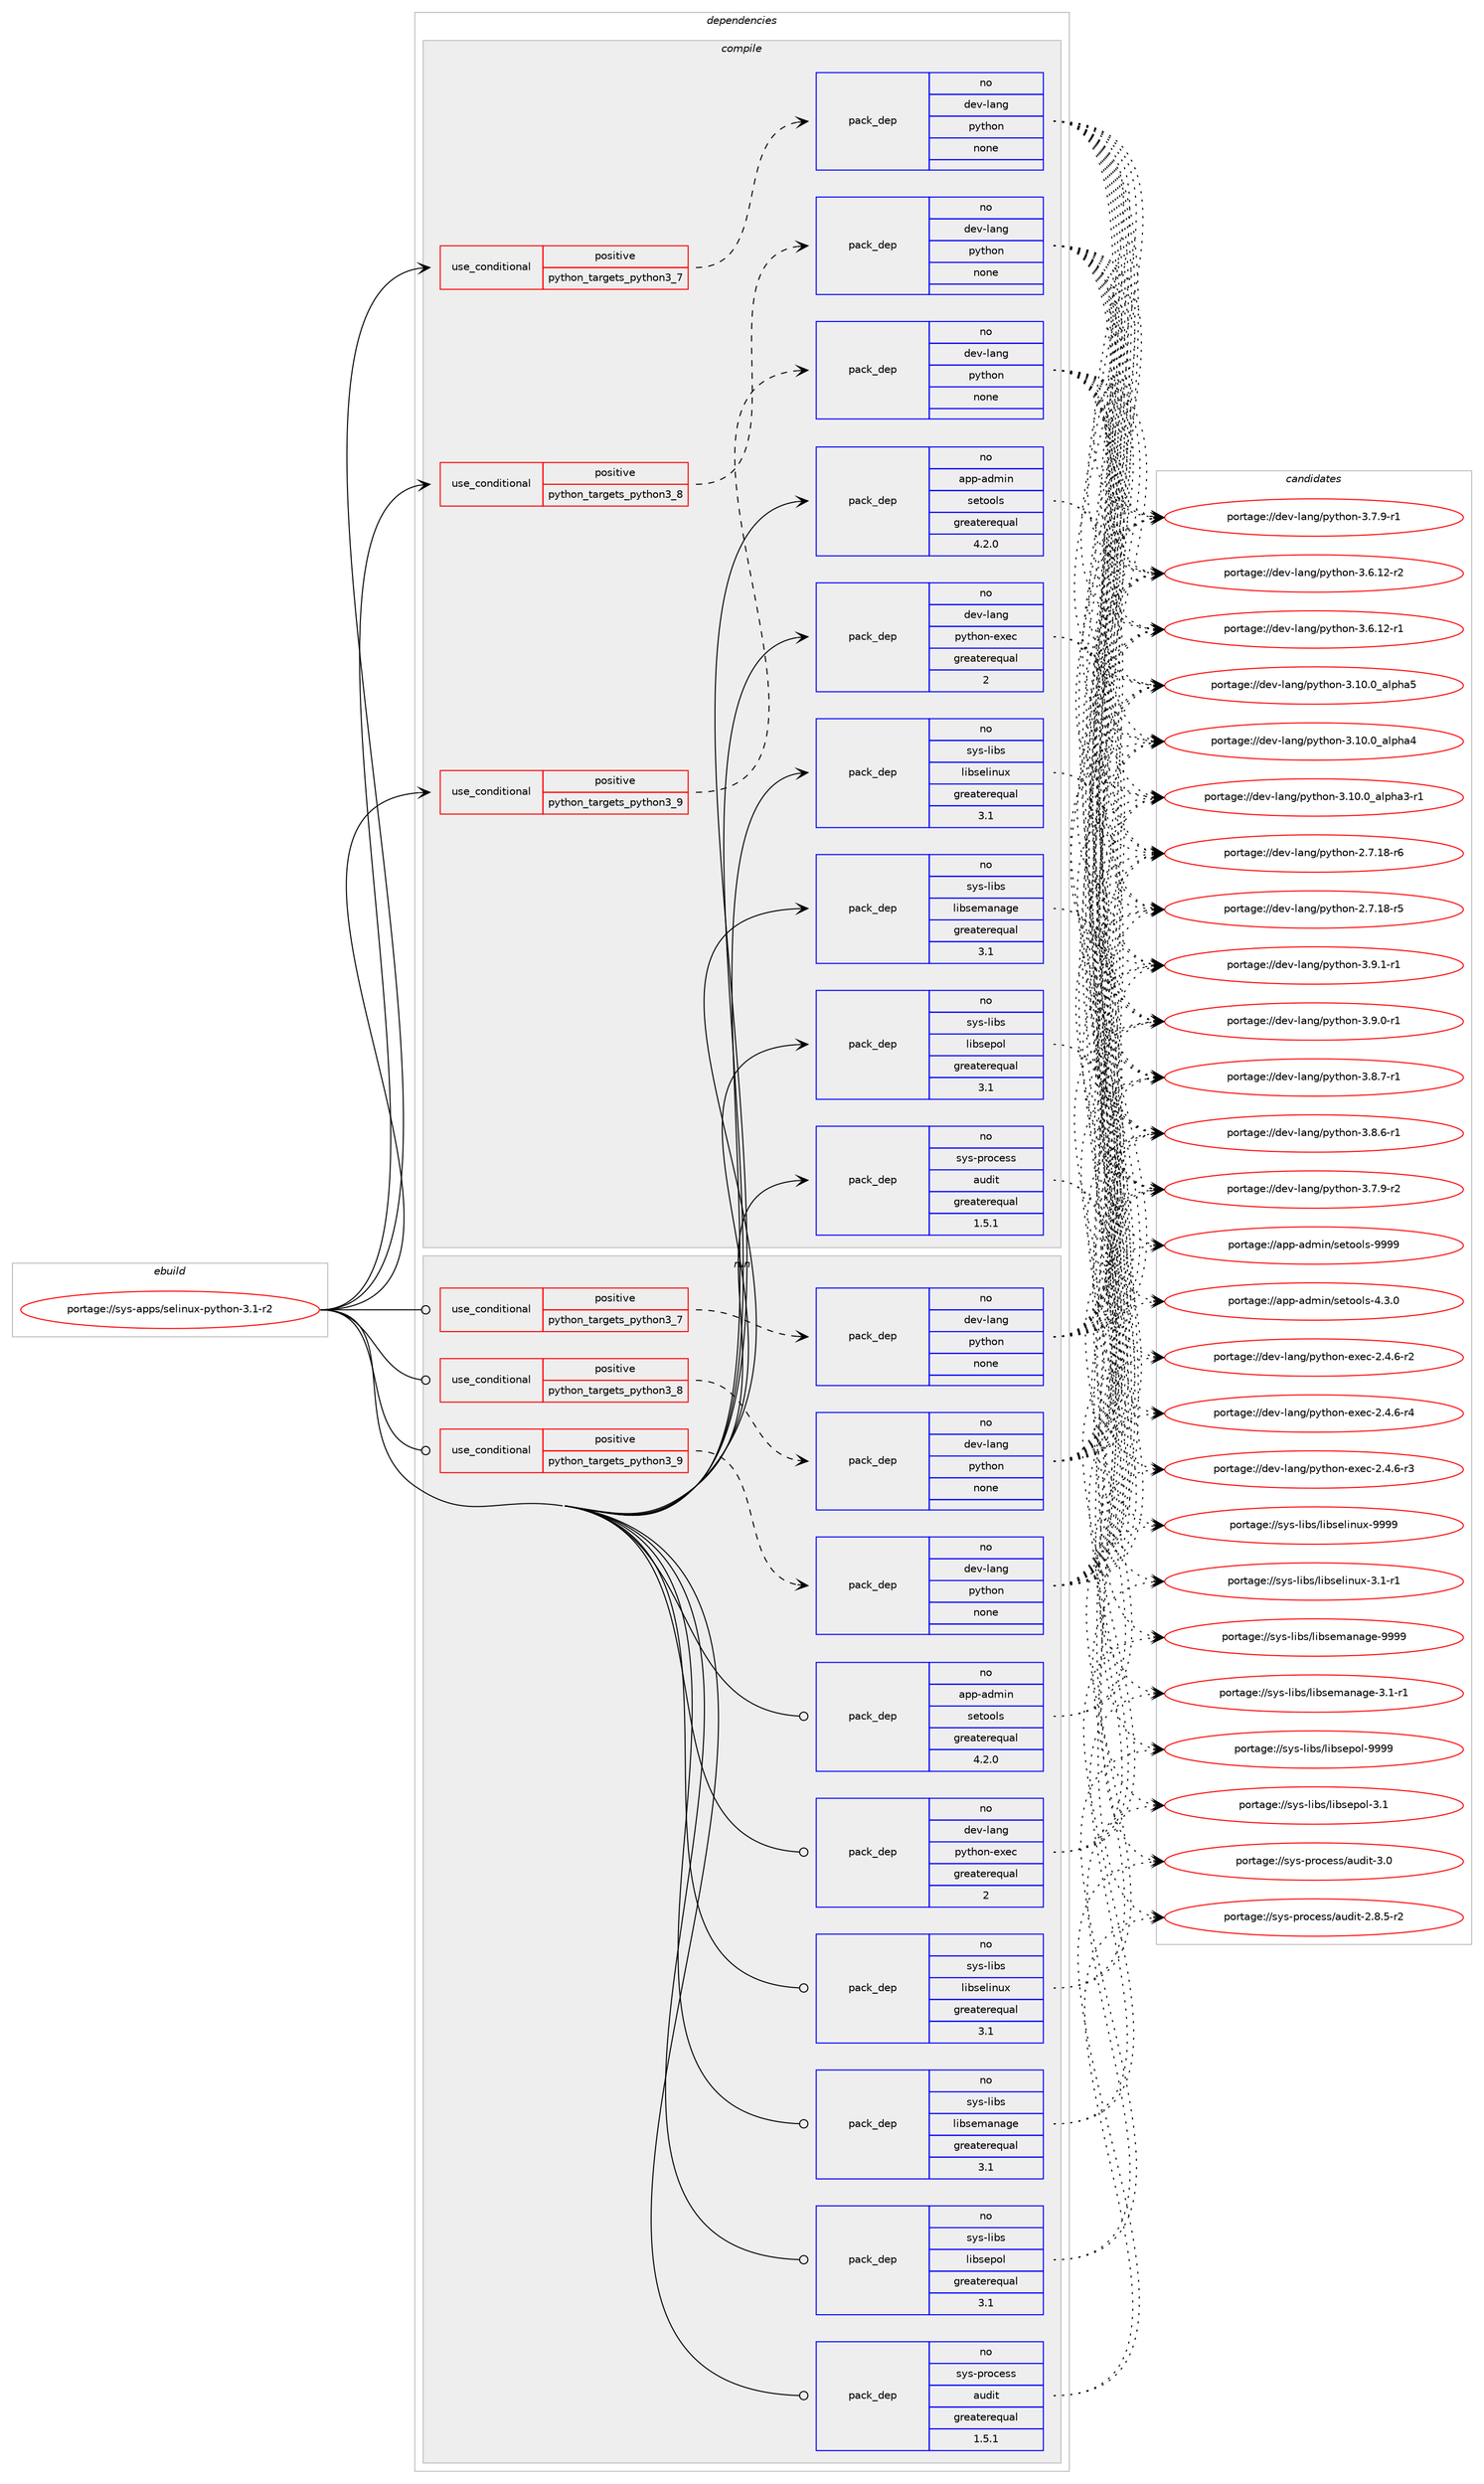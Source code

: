 digraph prolog {

# *************
# Graph options
# *************

newrank=true;
concentrate=true;
compound=true;
graph [rankdir=LR,fontname=Helvetica,fontsize=10,ranksep=1.5];#, ranksep=2.5, nodesep=0.2];
edge  [arrowhead=vee];
node  [fontname=Helvetica,fontsize=10];

# **********
# The ebuild
# **********

subgraph cluster_leftcol {
color=gray;
rank=same;
label=<<i>ebuild</i>>;
id [label="portage://sys-apps/selinux-python-3.1-r2", color=red, width=4, href="../sys-apps/selinux-python-3.1-r2.svg"];
}

# ****************
# The dependencies
# ****************

subgraph cluster_midcol {
color=gray;
label=<<i>dependencies</i>>;
subgraph cluster_compile {
fillcolor="#eeeeee";
style=filled;
label=<<i>compile</i>>;
subgraph cond3745 {
dependency12490 [label=<<TABLE BORDER="0" CELLBORDER="1" CELLSPACING="0" CELLPADDING="4"><TR><TD ROWSPAN="3" CELLPADDING="10">use_conditional</TD></TR><TR><TD>positive</TD></TR><TR><TD>python_targets_python3_7</TD></TR></TABLE>>, shape=none, color=red];
subgraph pack8636 {
dependency12491 [label=<<TABLE BORDER="0" CELLBORDER="1" CELLSPACING="0" CELLPADDING="4" WIDTH="220"><TR><TD ROWSPAN="6" CELLPADDING="30">pack_dep</TD></TR><TR><TD WIDTH="110">no</TD></TR><TR><TD>dev-lang</TD></TR><TR><TD>python</TD></TR><TR><TD>none</TD></TR><TR><TD></TD></TR></TABLE>>, shape=none, color=blue];
}
dependency12490:e -> dependency12491:w [weight=20,style="dashed",arrowhead="vee"];
}
id:e -> dependency12490:w [weight=20,style="solid",arrowhead="vee"];
subgraph cond3746 {
dependency12492 [label=<<TABLE BORDER="0" CELLBORDER="1" CELLSPACING="0" CELLPADDING="4"><TR><TD ROWSPAN="3" CELLPADDING="10">use_conditional</TD></TR><TR><TD>positive</TD></TR><TR><TD>python_targets_python3_8</TD></TR></TABLE>>, shape=none, color=red];
subgraph pack8637 {
dependency12493 [label=<<TABLE BORDER="0" CELLBORDER="1" CELLSPACING="0" CELLPADDING="4" WIDTH="220"><TR><TD ROWSPAN="6" CELLPADDING="30">pack_dep</TD></TR><TR><TD WIDTH="110">no</TD></TR><TR><TD>dev-lang</TD></TR><TR><TD>python</TD></TR><TR><TD>none</TD></TR><TR><TD></TD></TR></TABLE>>, shape=none, color=blue];
}
dependency12492:e -> dependency12493:w [weight=20,style="dashed",arrowhead="vee"];
}
id:e -> dependency12492:w [weight=20,style="solid",arrowhead="vee"];
subgraph cond3747 {
dependency12494 [label=<<TABLE BORDER="0" CELLBORDER="1" CELLSPACING="0" CELLPADDING="4"><TR><TD ROWSPAN="3" CELLPADDING="10">use_conditional</TD></TR><TR><TD>positive</TD></TR><TR><TD>python_targets_python3_9</TD></TR></TABLE>>, shape=none, color=red];
subgraph pack8638 {
dependency12495 [label=<<TABLE BORDER="0" CELLBORDER="1" CELLSPACING="0" CELLPADDING="4" WIDTH="220"><TR><TD ROWSPAN="6" CELLPADDING="30">pack_dep</TD></TR><TR><TD WIDTH="110">no</TD></TR><TR><TD>dev-lang</TD></TR><TR><TD>python</TD></TR><TR><TD>none</TD></TR><TR><TD></TD></TR></TABLE>>, shape=none, color=blue];
}
dependency12494:e -> dependency12495:w [weight=20,style="dashed",arrowhead="vee"];
}
id:e -> dependency12494:w [weight=20,style="solid",arrowhead="vee"];
subgraph pack8639 {
dependency12496 [label=<<TABLE BORDER="0" CELLBORDER="1" CELLSPACING="0" CELLPADDING="4" WIDTH="220"><TR><TD ROWSPAN="6" CELLPADDING="30">pack_dep</TD></TR><TR><TD WIDTH="110">no</TD></TR><TR><TD>app-admin</TD></TR><TR><TD>setools</TD></TR><TR><TD>greaterequal</TD></TR><TR><TD>4.2.0</TD></TR></TABLE>>, shape=none, color=blue];
}
id:e -> dependency12496:w [weight=20,style="solid",arrowhead="vee"];
subgraph pack8640 {
dependency12497 [label=<<TABLE BORDER="0" CELLBORDER="1" CELLSPACING="0" CELLPADDING="4" WIDTH="220"><TR><TD ROWSPAN="6" CELLPADDING="30">pack_dep</TD></TR><TR><TD WIDTH="110">no</TD></TR><TR><TD>dev-lang</TD></TR><TR><TD>python-exec</TD></TR><TR><TD>greaterequal</TD></TR><TR><TD>2</TD></TR></TABLE>>, shape=none, color=blue];
}
id:e -> dependency12497:w [weight=20,style="solid",arrowhead="vee"];
subgraph pack8641 {
dependency12498 [label=<<TABLE BORDER="0" CELLBORDER="1" CELLSPACING="0" CELLPADDING="4" WIDTH="220"><TR><TD ROWSPAN="6" CELLPADDING="30">pack_dep</TD></TR><TR><TD WIDTH="110">no</TD></TR><TR><TD>sys-libs</TD></TR><TR><TD>libselinux</TD></TR><TR><TD>greaterequal</TD></TR><TR><TD>3.1</TD></TR></TABLE>>, shape=none, color=blue];
}
id:e -> dependency12498:w [weight=20,style="solid",arrowhead="vee"];
subgraph pack8642 {
dependency12499 [label=<<TABLE BORDER="0" CELLBORDER="1" CELLSPACING="0" CELLPADDING="4" WIDTH="220"><TR><TD ROWSPAN="6" CELLPADDING="30">pack_dep</TD></TR><TR><TD WIDTH="110">no</TD></TR><TR><TD>sys-libs</TD></TR><TR><TD>libsemanage</TD></TR><TR><TD>greaterequal</TD></TR><TR><TD>3.1</TD></TR></TABLE>>, shape=none, color=blue];
}
id:e -> dependency12499:w [weight=20,style="solid",arrowhead="vee"];
subgraph pack8643 {
dependency12500 [label=<<TABLE BORDER="0" CELLBORDER="1" CELLSPACING="0" CELLPADDING="4" WIDTH="220"><TR><TD ROWSPAN="6" CELLPADDING="30">pack_dep</TD></TR><TR><TD WIDTH="110">no</TD></TR><TR><TD>sys-libs</TD></TR><TR><TD>libsepol</TD></TR><TR><TD>greaterequal</TD></TR><TR><TD>3.1</TD></TR></TABLE>>, shape=none, color=blue];
}
id:e -> dependency12500:w [weight=20,style="solid",arrowhead="vee"];
subgraph pack8644 {
dependency12501 [label=<<TABLE BORDER="0" CELLBORDER="1" CELLSPACING="0" CELLPADDING="4" WIDTH="220"><TR><TD ROWSPAN="6" CELLPADDING="30">pack_dep</TD></TR><TR><TD WIDTH="110">no</TD></TR><TR><TD>sys-process</TD></TR><TR><TD>audit</TD></TR><TR><TD>greaterequal</TD></TR><TR><TD>1.5.1</TD></TR></TABLE>>, shape=none, color=blue];
}
id:e -> dependency12501:w [weight=20,style="solid",arrowhead="vee"];
}
subgraph cluster_compileandrun {
fillcolor="#eeeeee";
style=filled;
label=<<i>compile and run</i>>;
}
subgraph cluster_run {
fillcolor="#eeeeee";
style=filled;
label=<<i>run</i>>;
subgraph cond3748 {
dependency12502 [label=<<TABLE BORDER="0" CELLBORDER="1" CELLSPACING="0" CELLPADDING="4"><TR><TD ROWSPAN="3" CELLPADDING="10">use_conditional</TD></TR><TR><TD>positive</TD></TR><TR><TD>python_targets_python3_7</TD></TR></TABLE>>, shape=none, color=red];
subgraph pack8645 {
dependency12503 [label=<<TABLE BORDER="0" CELLBORDER="1" CELLSPACING="0" CELLPADDING="4" WIDTH="220"><TR><TD ROWSPAN="6" CELLPADDING="30">pack_dep</TD></TR><TR><TD WIDTH="110">no</TD></TR><TR><TD>dev-lang</TD></TR><TR><TD>python</TD></TR><TR><TD>none</TD></TR><TR><TD></TD></TR></TABLE>>, shape=none, color=blue];
}
dependency12502:e -> dependency12503:w [weight=20,style="dashed",arrowhead="vee"];
}
id:e -> dependency12502:w [weight=20,style="solid",arrowhead="odot"];
subgraph cond3749 {
dependency12504 [label=<<TABLE BORDER="0" CELLBORDER="1" CELLSPACING="0" CELLPADDING="4"><TR><TD ROWSPAN="3" CELLPADDING="10">use_conditional</TD></TR><TR><TD>positive</TD></TR><TR><TD>python_targets_python3_8</TD></TR></TABLE>>, shape=none, color=red];
subgraph pack8646 {
dependency12505 [label=<<TABLE BORDER="0" CELLBORDER="1" CELLSPACING="0" CELLPADDING="4" WIDTH="220"><TR><TD ROWSPAN="6" CELLPADDING="30">pack_dep</TD></TR><TR><TD WIDTH="110">no</TD></TR><TR><TD>dev-lang</TD></TR><TR><TD>python</TD></TR><TR><TD>none</TD></TR><TR><TD></TD></TR></TABLE>>, shape=none, color=blue];
}
dependency12504:e -> dependency12505:w [weight=20,style="dashed",arrowhead="vee"];
}
id:e -> dependency12504:w [weight=20,style="solid",arrowhead="odot"];
subgraph cond3750 {
dependency12506 [label=<<TABLE BORDER="0" CELLBORDER="1" CELLSPACING="0" CELLPADDING="4"><TR><TD ROWSPAN="3" CELLPADDING="10">use_conditional</TD></TR><TR><TD>positive</TD></TR><TR><TD>python_targets_python3_9</TD></TR></TABLE>>, shape=none, color=red];
subgraph pack8647 {
dependency12507 [label=<<TABLE BORDER="0" CELLBORDER="1" CELLSPACING="0" CELLPADDING="4" WIDTH="220"><TR><TD ROWSPAN="6" CELLPADDING="30">pack_dep</TD></TR><TR><TD WIDTH="110">no</TD></TR><TR><TD>dev-lang</TD></TR><TR><TD>python</TD></TR><TR><TD>none</TD></TR><TR><TD></TD></TR></TABLE>>, shape=none, color=blue];
}
dependency12506:e -> dependency12507:w [weight=20,style="dashed",arrowhead="vee"];
}
id:e -> dependency12506:w [weight=20,style="solid",arrowhead="odot"];
subgraph pack8648 {
dependency12508 [label=<<TABLE BORDER="0" CELLBORDER="1" CELLSPACING="0" CELLPADDING="4" WIDTH="220"><TR><TD ROWSPAN="6" CELLPADDING="30">pack_dep</TD></TR><TR><TD WIDTH="110">no</TD></TR><TR><TD>app-admin</TD></TR><TR><TD>setools</TD></TR><TR><TD>greaterequal</TD></TR><TR><TD>4.2.0</TD></TR></TABLE>>, shape=none, color=blue];
}
id:e -> dependency12508:w [weight=20,style="solid",arrowhead="odot"];
subgraph pack8649 {
dependency12509 [label=<<TABLE BORDER="0" CELLBORDER="1" CELLSPACING="0" CELLPADDING="4" WIDTH="220"><TR><TD ROWSPAN="6" CELLPADDING="30">pack_dep</TD></TR><TR><TD WIDTH="110">no</TD></TR><TR><TD>dev-lang</TD></TR><TR><TD>python-exec</TD></TR><TR><TD>greaterequal</TD></TR><TR><TD>2</TD></TR></TABLE>>, shape=none, color=blue];
}
id:e -> dependency12509:w [weight=20,style="solid",arrowhead="odot"];
subgraph pack8650 {
dependency12510 [label=<<TABLE BORDER="0" CELLBORDER="1" CELLSPACING="0" CELLPADDING="4" WIDTH="220"><TR><TD ROWSPAN="6" CELLPADDING="30">pack_dep</TD></TR><TR><TD WIDTH="110">no</TD></TR><TR><TD>sys-libs</TD></TR><TR><TD>libselinux</TD></TR><TR><TD>greaterequal</TD></TR><TR><TD>3.1</TD></TR></TABLE>>, shape=none, color=blue];
}
id:e -> dependency12510:w [weight=20,style="solid",arrowhead="odot"];
subgraph pack8651 {
dependency12511 [label=<<TABLE BORDER="0" CELLBORDER="1" CELLSPACING="0" CELLPADDING="4" WIDTH="220"><TR><TD ROWSPAN="6" CELLPADDING="30">pack_dep</TD></TR><TR><TD WIDTH="110">no</TD></TR><TR><TD>sys-libs</TD></TR><TR><TD>libsemanage</TD></TR><TR><TD>greaterequal</TD></TR><TR><TD>3.1</TD></TR></TABLE>>, shape=none, color=blue];
}
id:e -> dependency12511:w [weight=20,style="solid",arrowhead="odot"];
subgraph pack8652 {
dependency12512 [label=<<TABLE BORDER="0" CELLBORDER="1" CELLSPACING="0" CELLPADDING="4" WIDTH="220"><TR><TD ROWSPAN="6" CELLPADDING="30">pack_dep</TD></TR><TR><TD WIDTH="110">no</TD></TR><TR><TD>sys-libs</TD></TR><TR><TD>libsepol</TD></TR><TR><TD>greaterequal</TD></TR><TR><TD>3.1</TD></TR></TABLE>>, shape=none, color=blue];
}
id:e -> dependency12512:w [weight=20,style="solid",arrowhead="odot"];
subgraph pack8653 {
dependency12513 [label=<<TABLE BORDER="0" CELLBORDER="1" CELLSPACING="0" CELLPADDING="4" WIDTH="220"><TR><TD ROWSPAN="6" CELLPADDING="30">pack_dep</TD></TR><TR><TD WIDTH="110">no</TD></TR><TR><TD>sys-process</TD></TR><TR><TD>audit</TD></TR><TR><TD>greaterequal</TD></TR><TR><TD>1.5.1</TD></TR></TABLE>>, shape=none, color=blue];
}
id:e -> dependency12513:w [weight=20,style="solid",arrowhead="odot"];
}
}

# **************
# The candidates
# **************

subgraph cluster_choices {
rank=same;
color=gray;
label=<<i>candidates</i>>;

subgraph choice8636 {
color=black;
nodesep=1;
choice1001011184510897110103471121211161041111104551465746494511449 [label="portage://dev-lang/python-3.9.1-r1", color=red, width=4,href="../dev-lang/python-3.9.1-r1.svg"];
choice1001011184510897110103471121211161041111104551465746484511449 [label="portage://dev-lang/python-3.9.0-r1", color=red, width=4,href="../dev-lang/python-3.9.0-r1.svg"];
choice1001011184510897110103471121211161041111104551465646554511449 [label="portage://dev-lang/python-3.8.7-r1", color=red, width=4,href="../dev-lang/python-3.8.7-r1.svg"];
choice1001011184510897110103471121211161041111104551465646544511449 [label="portage://dev-lang/python-3.8.6-r1", color=red, width=4,href="../dev-lang/python-3.8.6-r1.svg"];
choice1001011184510897110103471121211161041111104551465546574511450 [label="portage://dev-lang/python-3.7.9-r2", color=red, width=4,href="../dev-lang/python-3.7.9-r2.svg"];
choice1001011184510897110103471121211161041111104551465546574511449 [label="portage://dev-lang/python-3.7.9-r1", color=red, width=4,href="../dev-lang/python-3.7.9-r1.svg"];
choice100101118451089711010347112121116104111110455146544649504511450 [label="portage://dev-lang/python-3.6.12-r2", color=red, width=4,href="../dev-lang/python-3.6.12-r2.svg"];
choice100101118451089711010347112121116104111110455146544649504511449 [label="portage://dev-lang/python-3.6.12-r1", color=red, width=4,href="../dev-lang/python-3.6.12-r1.svg"];
choice1001011184510897110103471121211161041111104551464948464895971081121049753 [label="portage://dev-lang/python-3.10.0_alpha5", color=red, width=4,href="../dev-lang/python-3.10.0_alpha5.svg"];
choice1001011184510897110103471121211161041111104551464948464895971081121049752 [label="portage://dev-lang/python-3.10.0_alpha4", color=red, width=4,href="../dev-lang/python-3.10.0_alpha4.svg"];
choice10010111845108971101034711212111610411111045514649484648959710811210497514511449 [label="portage://dev-lang/python-3.10.0_alpha3-r1", color=red, width=4,href="../dev-lang/python-3.10.0_alpha3-r1.svg"];
choice100101118451089711010347112121116104111110455046554649564511454 [label="portage://dev-lang/python-2.7.18-r6", color=red, width=4,href="../dev-lang/python-2.7.18-r6.svg"];
choice100101118451089711010347112121116104111110455046554649564511453 [label="portage://dev-lang/python-2.7.18-r5", color=red, width=4,href="../dev-lang/python-2.7.18-r5.svg"];
dependency12491:e -> choice1001011184510897110103471121211161041111104551465746494511449:w [style=dotted,weight="100"];
dependency12491:e -> choice1001011184510897110103471121211161041111104551465746484511449:w [style=dotted,weight="100"];
dependency12491:e -> choice1001011184510897110103471121211161041111104551465646554511449:w [style=dotted,weight="100"];
dependency12491:e -> choice1001011184510897110103471121211161041111104551465646544511449:w [style=dotted,weight="100"];
dependency12491:e -> choice1001011184510897110103471121211161041111104551465546574511450:w [style=dotted,weight="100"];
dependency12491:e -> choice1001011184510897110103471121211161041111104551465546574511449:w [style=dotted,weight="100"];
dependency12491:e -> choice100101118451089711010347112121116104111110455146544649504511450:w [style=dotted,weight="100"];
dependency12491:e -> choice100101118451089711010347112121116104111110455146544649504511449:w [style=dotted,weight="100"];
dependency12491:e -> choice1001011184510897110103471121211161041111104551464948464895971081121049753:w [style=dotted,weight="100"];
dependency12491:e -> choice1001011184510897110103471121211161041111104551464948464895971081121049752:w [style=dotted,weight="100"];
dependency12491:e -> choice10010111845108971101034711212111610411111045514649484648959710811210497514511449:w [style=dotted,weight="100"];
dependency12491:e -> choice100101118451089711010347112121116104111110455046554649564511454:w [style=dotted,weight="100"];
dependency12491:e -> choice100101118451089711010347112121116104111110455046554649564511453:w [style=dotted,weight="100"];
}
subgraph choice8637 {
color=black;
nodesep=1;
choice1001011184510897110103471121211161041111104551465746494511449 [label="portage://dev-lang/python-3.9.1-r1", color=red, width=4,href="../dev-lang/python-3.9.1-r1.svg"];
choice1001011184510897110103471121211161041111104551465746484511449 [label="portage://dev-lang/python-3.9.0-r1", color=red, width=4,href="../dev-lang/python-3.9.0-r1.svg"];
choice1001011184510897110103471121211161041111104551465646554511449 [label="portage://dev-lang/python-3.8.7-r1", color=red, width=4,href="../dev-lang/python-3.8.7-r1.svg"];
choice1001011184510897110103471121211161041111104551465646544511449 [label="portage://dev-lang/python-3.8.6-r1", color=red, width=4,href="../dev-lang/python-3.8.6-r1.svg"];
choice1001011184510897110103471121211161041111104551465546574511450 [label="portage://dev-lang/python-3.7.9-r2", color=red, width=4,href="../dev-lang/python-3.7.9-r2.svg"];
choice1001011184510897110103471121211161041111104551465546574511449 [label="portage://dev-lang/python-3.7.9-r1", color=red, width=4,href="../dev-lang/python-3.7.9-r1.svg"];
choice100101118451089711010347112121116104111110455146544649504511450 [label="portage://dev-lang/python-3.6.12-r2", color=red, width=4,href="../dev-lang/python-3.6.12-r2.svg"];
choice100101118451089711010347112121116104111110455146544649504511449 [label="portage://dev-lang/python-3.6.12-r1", color=red, width=4,href="../dev-lang/python-3.6.12-r1.svg"];
choice1001011184510897110103471121211161041111104551464948464895971081121049753 [label="portage://dev-lang/python-3.10.0_alpha5", color=red, width=4,href="../dev-lang/python-3.10.0_alpha5.svg"];
choice1001011184510897110103471121211161041111104551464948464895971081121049752 [label="portage://dev-lang/python-3.10.0_alpha4", color=red, width=4,href="../dev-lang/python-3.10.0_alpha4.svg"];
choice10010111845108971101034711212111610411111045514649484648959710811210497514511449 [label="portage://dev-lang/python-3.10.0_alpha3-r1", color=red, width=4,href="../dev-lang/python-3.10.0_alpha3-r1.svg"];
choice100101118451089711010347112121116104111110455046554649564511454 [label="portage://dev-lang/python-2.7.18-r6", color=red, width=4,href="../dev-lang/python-2.7.18-r6.svg"];
choice100101118451089711010347112121116104111110455046554649564511453 [label="portage://dev-lang/python-2.7.18-r5", color=red, width=4,href="../dev-lang/python-2.7.18-r5.svg"];
dependency12493:e -> choice1001011184510897110103471121211161041111104551465746494511449:w [style=dotted,weight="100"];
dependency12493:e -> choice1001011184510897110103471121211161041111104551465746484511449:w [style=dotted,weight="100"];
dependency12493:e -> choice1001011184510897110103471121211161041111104551465646554511449:w [style=dotted,weight="100"];
dependency12493:e -> choice1001011184510897110103471121211161041111104551465646544511449:w [style=dotted,weight="100"];
dependency12493:e -> choice1001011184510897110103471121211161041111104551465546574511450:w [style=dotted,weight="100"];
dependency12493:e -> choice1001011184510897110103471121211161041111104551465546574511449:w [style=dotted,weight="100"];
dependency12493:e -> choice100101118451089711010347112121116104111110455146544649504511450:w [style=dotted,weight="100"];
dependency12493:e -> choice100101118451089711010347112121116104111110455146544649504511449:w [style=dotted,weight="100"];
dependency12493:e -> choice1001011184510897110103471121211161041111104551464948464895971081121049753:w [style=dotted,weight="100"];
dependency12493:e -> choice1001011184510897110103471121211161041111104551464948464895971081121049752:w [style=dotted,weight="100"];
dependency12493:e -> choice10010111845108971101034711212111610411111045514649484648959710811210497514511449:w [style=dotted,weight="100"];
dependency12493:e -> choice100101118451089711010347112121116104111110455046554649564511454:w [style=dotted,weight="100"];
dependency12493:e -> choice100101118451089711010347112121116104111110455046554649564511453:w [style=dotted,weight="100"];
}
subgraph choice8638 {
color=black;
nodesep=1;
choice1001011184510897110103471121211161041111104551465746494511449 [label="portage://dev-lang/python-3.9.1-r1", color=red, width=4,href="../dev-lang/python-3.9.1-r1.svg"];
choice1001011184510897110103471121211161041111104551465746484511449 [label="portage://dev-lang/python-3.9.0-r1", color=red, width=4,href="../dev-lang/python-3.9.0-r1.svg"];
choice1001011184510897110103471121211161041111104551465646554511449 [label="portage://dev-lang/python-3.8.7-r1", color=red, width=4,href="../dev-lang/python-3.8.7-r1.svg"];
choice1001011184510897110103471121211161041111104551465646544511449 [label="portage://dev-lang/python-3.8.6-r1", color=red, width=4,href="../dev-lang/python-3.8.6-r1.svg"];
choice1001011184510897110103471121211161041111104551465546574511450 [label="portage://dev-lang/python-3.7.9-r2", color=red, width=4,href="../dev-lang/python-3.7.9-r2.svg"];
choice1001011184510897110103471121211161041111104551465546574511449 [label="portage://dev-lang/python-3.7.9-r1", color=red, width=4,href="../dev-lang/python-3.7.9-r1.svg"];
choice100101118451089711010347112121116104111110455146544649504511450 [label="portage://dev-lang/python-3.6.12-r2", color=red, width=4,href="../dev-lang/python-3.6.12-r2.svg"];
choice100101118451089711010347112121116104111110455146544649504511449 [label="portage://dev-lang/python-3.6.12-r1", color=red, width=4,href="../dev-lang/python-3.6.12-r1.svg"];
choice1001011184510897110103471121211161041111104551464948464895971081121049753 [label="portage://dev-lang/python-3.10.0_alpha5", color=red, width=4,href="../dev-lang/python-3.10.0_alpha5.svg"];
choice1001011184510897110103471121211161041111104551464948464895971081121049752 [label="portage://dev-lang/python-3.10.0_alpha4", color=red, width=4,href="../dev-lang/python-3.10.0_alpha4.svg"];
choice10010111845108971101034711212111610411111045514649484648959710811210497514511449 [label="portage://dev-lang/python-3.10.0_alpha3-r1", color=red, width=4,href="../dev-lang/python-3.10.0_alpha3-r1.svg"];
choice100101118451089711010347112121116104111110455046554649564511454 [label="portage://dev-lang/python-2.7.18-r6", color=red, width=4,href="../dev-lang/python-2.7.18-r6.svg"];
choice100101118451089711010347112121116104111110455046554649564511453 [label="portage://dev-lang/python-2.7.18-r5", color=red, width=4,href="../dev-lang/python-2.7.18-r5.svg"];
dependency12495:e -> choice1001011184510897110103471121211161041111104551465746494511449:w [style=dotted,weight="100"];
dependency12495:e -> choice1001011184510897110103471121211161041111104551465746484511449:w [style=dotted,weight="100"];
dependency12495:e -> choice1001011184510897110103471121211161041111104551465646554511449:w [style=dotted,weight="100"];
dependency12495:e -> choice1001011184510897110103471121211161041111104551465646544511449:w [style=dotted,weight="100"];
dependency12495:e -> choice1001011184510897110103471121211161041111104551465546574511450:w [style=dotted,weight="100"];
dependency12495:e -> choice1001011184510897110103471121211161041111104551465546574511449:w [style=dotted,weight="100"];
dependency12495:e -> choice100101118451089711010347112121116104111110455146544649504511450:w [style=dotted,weight="100"];
dependency12495:e -> choice100101118451089711010347112121116104111110455146544649504511449:w [style=dotted,weight="100"];
dependency12495:e -> choice1001011184510897110103471121211161041111104551464948464895971081121049753:w [style=dotted,weight="100"];
dependency12495:e -> choice1001011184510897110103471121211161041111104551464948464895971081121049752:w [style=dotted,weight="100"];
dependency12495:e -> choice10010111845108971101034711212111610411111045514649484648959710811210497514511449:w [style=dotted,weight="100"];
dependency12495:e -> choice100101118451089711010347112121116104111110455046554649564511454:w [style=dotted,weight="100"];
dependency12495:e -> choice100101118451089711010347112121116104111110455046554649564511453:w [style=dotted,weight="100"];
}
subgraph choice8639 {
color=black;
nodesep=1;
choice971121124597100109105110471151011161111111081154557575757 [label="portage://app-admin/setools-9999", color=red, width=4,href="../app-admin/setools-9999.svg"];
choice97112112459710010910511047115101116111111108115455246514648 [label="portage://app-admin/setools-4.3.0", color=red, width=4,href="../app-admin/setools-4.3.0.svg"];
dependency12496:e -> choice971121124597100109105110471151011161111111081154557575757:w [style=dotted,weight="100"];
dependency12496:e -> choice97112112459710010910511047115101116111111108115455246514648:w [style=dotted,weight="100"];
}
subgraph choice8640 {
color=black;
nodesep=1;
choice10010111845108971101034711212111610411111045101120101994550465246544511452 [label="portage://dev-lang/python-exec-2.4.6-r4", color=red, width=4,href="../dev-lang/python-exec-2.4.6-r4.svg"];
choice10010111845108971101034711212111610411111045101120101994550465246544511451 [label="portage://dev-lang/python-exec-2.4.6-r3", color=red, width=4,href="../dev-lang/python-exec-2.4.6-r3.svg"];
choice10010111845108971101034711212111610411111045101120101994550465246544511450 [label="portage://dev-lang/python-exec-2.4.6-r2", color=red, width=4,href="../dev-lang/python-exec-2.4.6-r2.svg"];
dependency12497:e -> choice10010111845108971101034711212111610411111045101120101994550465246544511452:w [style=dotted,weight="100"];
dependency12497:e -> choice10010111845108971101034711212111610411111045101120101994550465246544511451:w [style=dotted,weight="100"];
dependency12497:e -> choice10010111845108971101034711212111610411111045101120101994550465246544511450:w [style=dotted,weight="100"];
}
subgraph choice8641 {
color=black;
nodesep=1;
choice115121115451081059811547108105981151011081051101171204557575757 [label="portage://sys-libs/libselinux-9999", color=red, width=4,href="../sys-libs/libselinux-9999.svg"];
choice11512111545108105981154710810598115101108105110117120455146494511449 [label="portage://sys-libs/libselinux-3.1-r1", color=red, width=4,href="../sys-libs/libselinux-3.1-r1.svg"];
dependency12498:e -> choice115121115451081059811547108105981151011081051101171204557575757:w [style=dotted,weight="100"];
dependency12498:e -> choice11512111545108105981154710810598115101108105110117120455146494511449:w [style=dotted,weight="100"];
}
subgraph choice8642 {
color=black;
nodesep=1;
choice1151211154510810598115471081059811510110997110971031014557575757 [label="portage://sys-libs/libsemanage-9999", color=red, width=4,href="../sys-libs/libsemanage-9999.svg"];
choice115121115451081059811547108105981151011099711097103101455146494511449 [label="portage://sys-libs/libsemanage-3.1-r1", color=red, width=4,href="../sys-libs/libsemanage-3.1-r1.svg"];
dependency12499:e -> choice1151211154510810598115471081059811510110997110971031014557575757:w [style=dotted,weight="100"];
dependency12499:e -> choice115121115451081059811547108105981151011099711097103101455146494511449:w [style=dotted,weight="100"];
}
subgraph choice8643 {
color=black;
nodesep=1;
choice115121115451081059811547108105981151011121111084557575757 [label="portage://sys-libs/libsepol-9999", color=red, width=4,href="../sys-libs/libsepol-9999.svg"];
choice1151211154510810598115471081059811510111211110845514649 [label="portage://sys-libs/libsepol-3.1", color=red, width=4,href="../sys-libs/libsepol-3.1.svg"];
dependency12500:e -> choice115121115451081059811547108105981151011121111084557575757:w [style=dotted,weight="100"];
dependency12500:e -> choice1151211154510810598115471081059811510111211110845514649:w [style=dotted,weight="100"];
}
subgraph choice8644 {
color=black;
nodesep=1;
choice1151211154511211411199101115115479711710010511645514648 [label="portage://sys-process/audit-3.0", color=red, width=4,href="../sys-process/audit-3.0.svg"];
choice115121115451121141119910111511547971171001051164550465646534511450 [label="portage://sys-process/audit-2.8.5-r2", color=red, width=4,href="../sys-process/audit-2.8.5-r2.svg"];
dependency12501:e -> choice1151211154511211411199101115115479711710010511645514648:w [style=dotted,weight="100"];
dependency12501:e -> choice115121115451121141119910111511547971171001051164550465646534511450:w [style=dotted,weight="100"];
}
subgraph choice8645 {
color=black;
nodesep=1;
choice1001011184510897110103471121211161041111104551465746494511449 [label="portage://dev-lang/python-3.9.1-r1", color=red, width=4,href="../dev-lang/python-3.9.1-r1.svg"];
choice1001011184510897110103471121211161041111104551465746484511449 [label="portage://dev-lang/python-3.9.0-r1", color=red, width=4,href="../dev-lang/python-3.9.0-r1.svg"];
choice1001011184510897110103471121211161041111104551465646554511449 [label="portage://dev-lang/python-3.8.7-r1", color=red, width=4,href="../dev-lang/python-3.8.7-r1.svg"];
choice1001011184510897110103471121211161041111104551465646544511449 [label="portage://dev-lang/python-3.8.6-r1", color=red, width=4,href="../dev-lang/python-3.8.6-r1.svg"];
choice1001011184510897110103471121211161041111104551465546574511450 [label="portage://dev-lang/python-3.7.9-r2", color=red, width=4,href="../dev-lang/python-3.7.9-r2.svg"];
choice1001011184510897110103471121211161041111104551465546574511449 [label="portage://dev-lang/python-3.7.9-r1", color=red, width=4,href="../dev-lang/python-3.7.9-r1.svg"];
choice100101118451089711010347112121116104111110455146544649504511450 [label="portage://dev-lang/python-3.6.12-r2", color=red, width=4,href="../dev-lang/python-3.6.12-r2.svg"];
choice100101118451089711010347112121116104111110455146544649504511449 [label="portage://dev-lang/python-3.6.12-r1", color=red, width=4,href="../dev-lang/python-3.6.12-r1.svg"];
choice1001011184510897110103471121211161041111104551464948464895971081121049753 [label="portage://dev-lang/python-3.10.0_alpha5", color=red, width=4,href="../dev-lang/python-3.10.0_alpha5.svg"];
choice1001011184510897110103471121211161041111104551464948464895971081121049752 [label="portage://dev-lang/python-3.10.0_alpha4", color=red, width=4,href="../dev-lang/python-3.10.0_alpha4.svg"];
choice10010111845108971101034711212111610411111045514649484648959710811210497514511449 [label="portage://dev-lang/python-3.10.0_alpha3-r1", color=red, width=4,href="../dev-lang/python-3.10.0_alpha3-r1.svg"];
choice100101118451089711010347112121116104111110455046554649564511454 [label="portage://dev-lang/python-2.7.18-r6", color=red, width=4,href="../dev-lang/python-2.7.18-r6.svg"];
choice100101118451089711010347112121116104111110455046554649564511453 [label="portage://dev-lang/python-2.7.18-r5", color=red, width=4,href="../dev-lang/python-2.7.18-r5.svg"];
dependency12503:e -> choice1001011184510897110103471121211161041111104551465746494511449:w [style=dotted,weight="100"];
dependency12503:e -> choice1001011184510897110103471121211161041111104551465746484511449:w [style=dotted,weight="100"];
dependency12503:e -> choice1001011184510897110103471121211161041111104551465646554511449:w [style=dotted,weight="100"];
dependency12503:e -> choice1001011184510897110103471121211161041111104551465646544511449:w [style=dotted,weight="100"];
dependency12503:e -> choice1001011184510897110103471121211161041111104551465546574511450:w [style=dotted,weight="100"];
dependency12503:e -> choice1001011184510897110103471121211161041111104551465546574511449:w [style=dotted,weight="100"];
dependency12503:e -> choice100101118451089711010347112121116104111110455146544649504511450:w [style=dotted,weight="100"];
dependency12503:e -> choice100101118451089711010347112121116104111110455146544649504511449:w [style=dotted,weight="100"];
dependency12503:e -> choice1001011184510897110103471121211161041111104551464948464895971081121049753:w [style=dotted,weight="100"];
dependency12503:e -> choice1001011184510897110103471121211161041111104551464948464895971081121049752:w [style=dotted,weight="100"];
dependency12503:e -> choice10010111845108971101034711212111610411111045514649484648959710811210497514511449:w [style=dotted,weight="100"];
dependency12503:e -> choice100101118451089711010347112121116104111110455046554649564511454:w [style=dotted,weight="100"];
dependency12503:e -> choice100101118451089711010347112121116104111110455046554649564511453:w [style=dotted,weight="100"];
}
subgraph choice8646 {
color=black;
nodesep=1;
choice1001011184510897110103471121211161041111104551465746494511449 [label="portage://dev-lang/python-3.9.1-r1", color=red, width=4,href="../dev-lang/python-3.9.1-r1.svg"];
choice1001011184510897110103471121211161041111104551465746484511449 [label="portage://dev-lang/python-3.9.0-r1", color=red, width=4,href="../dev-lang/python-3.9.0-r1.svg"];
choice1001011184510897110103471121211161041111104551465646554511449 [label="portage://dev-lang/python-3.8.7-r1", color=red, width=4,href="../dev-lang/python-3.8.7-r1.svg"];
choice1001011184510897110103471121211161041111104551465646544511449 [label="portage://dev-lang/python-3.8.6-r1", color=red, width=4,href="../dev-lang/python-3.8.6-r1.svg"];
choice1001011184510897110103471121211161041111104551465546574511450 [label="portage://dev-lang/python-3.7.9-r2", color=red, width=4,href="../dev-lang/python-3.7.9-r2.svg"];
choice1001011184510897110103471121211161041111104551465546574511449 [label="portage://dev-lang/python-3.7.9-r1", color=red, width=4,href="../dev-lang/python-3.7.9-r1.svg"];
choice100101118451089711010347112121116104111110455146544649504511450 [label="portage://dev-lang/python-3.6.12-r2", color=red, width=4,href="../dev-lang/python-3.6.12-r2.svg"];
choice100101118451089711010347112121116104111110455146544649504511449 [label="portage://dev-lang/python-3.6.12-r1", color=red, width=4,href="../dev-lang/python-3.6.12-r1.svg"];
choice1001011184510897110103471121211161041111104551464948464895971081121049753 [label="portage://dev-lang/python-3.10.0_alpha5", color=red, width=4,href="../dev-lang/python-3.10.0_alpha5.svg"];
choice1001011184510897110103471121211161041111104551464948464895971081121049752 [label="portage://dev-lang/python-3.10.0_alpha4", color=red, width=4,href="../dev-lang/python-3.10.0_alpha4.svg"];
choice10010111845108971101034711212111610411111045514649484648959710811210497514511449 [label="portage://dev-lang/python-3.10.0_alpha3-r1", color=red, width=4,href="../dev-lang/python-3.10.0_alpha3-r1.svg"];
choice100101118451089711010347112121116104111110455046554649564511454 [label="portage://dev-lang/python-2.7.18-r6", color=red, width=4,href="../dev-lang/python-2.7.18-r6.svg"];
choice100101118451089711010347112121116104111110455046554649564511453 [label="portage://dev-lang/python-2.7.18-r5", color=red, width=4,href="../dev-lang/python-2.7.18-r5.svg"];
dependency12505:e -> choice1001011184510897110103471121211161041111104551465746494511449:w [style=dotted,weight="100"];
dependency12505:e -> choice1001011184510897110103471121211161041111104551465746484511449:w [style=dotted,weight="100"];
dependency12505:e -> choice1001011184510897110103471121211161041111104551465646554511449:w [style=dotted,weight="100"];
dependency12505:e -> choice1001011184510897110103471121211161041111104551465646544511449:w [style=dotted,weight="100"];
dependency12505:e -> choice1001011184510897110103471121211161041111104551465546574511450:w [style=dotted,weight="100"];
dependency12505:e -> choice1001011184510897110103471121211161041111104551465546574511449:w [style=dotted,weight="100"];
dependency12505:e -> choice100101118451089711010347112121116104111110455146544649504511450:w [style=dotted,weight="100"];
dependency12505:e -> choice100101118451089711010347112121116104111110455146544649504511449:w [style=dotted,weight="100"];
dependency12505:e -> choice1001011184510897110103471121211161041111104551464948464895971081121049753:w [style=dotted,weight="100"];
dependency12505:e -> choice1001011184510897110103471121211161041111104551464948464895971081121049752:w [style=dotted,weight="100"];
dependency12505:e -> choice10010111845108971101034711212111610411111045514649484648959710811210497514511449:w [style=dotted,weight="100"];
dependency12505:e -> choice100101118451089711010347112121116104111110455046554649564511454:w [style=dotted,weight="100"];
dependency12505:e -> choice100101118451089711010347112121116104111110455046554649564511453:w [style=dotted,weight="100"];
}
subgraph choice8647 {
color=black;
nodesep=1;
choice1001011184510897110103471121211161041111104551465746494511449 [label="portage://dev-lang/python-3.9.1-r1", color=red, width=4,href="../dev-lang/python-3.9.1-r1.svg"];
choice1001011184510897110103471121211161041111104551465746484511449 [label="portage://dev-lang/python-3.9.0-r1", color=red, width=4,href="../dev-lang/python-3.9.0-r1.svg"];
choice1001011184510897110103471121211161041111104551465646554511449 [label="portage://dev-lang/python-3.8.7-r1", color=red, width=4,href="../dev-lang/python-3.8.7-r1.svg"];
choice1001011184510897110103471121211161041111104551465646544511449 [label="portage://dev-lang/python-3.8.6-r1", color=red, width=4,href="../dev-lang/python-3.8.6-r1.svg"];
choice1001011184510897110103471121211161041111104551465546574511450 [label="portage://dev-lang/python-3.7.9-r2", color=red, width=4,href="../dev-lang/python-3.7.9-r2.svg"];
choice1001011184510897110103471121211161041111104551465546574511449 [label="portage://dev-lang/python-3.7.9-r1", color=red, width=4,href="../dev-lang/python-3.7.9-r1.svg"];
choice100101118451089711010347112121116104111110455146544649504511450 [label="portage://dev-lang/python-3.6.12-r2", color=red, width=4,href="../dev-lang/python-3.6.12-r2.svg"];
choice100101118451089711010347112121116104111110455146544649504511449 [label="portage://dev-lang/python-3.6.12-r1", color=red, width=4,href="../dev-lang/python-3.6.12-r1.svg"];
choice1001011184510897110103471121211161041111104551464948464895971081121049753 [label="portage://dev-lang/python-3.10.0_alpha5", color=red, width=4,href="../dev-lang/python-3.10.0_alpha5.svg"];
choice1001011184510897110103471121211161041111104551464948464895971081121049752 [label="portage://dev-lang/python-3.10.0_alpha4", color=red, width=4,href="../dev-lang/python-3.10.0_alpha4.svg"];
choice10010111845108971101034711212111610411111045514649484648959710811210497514511449 [label="portage://dev-lang/python-3.10.0_alpha3-r1", color=red, width=4,href="../dev-lang/python-3.10.0_alpha3-r1.svg"];
choice100101118451089711010347112121116104111110455046554649564511454 [label="portage://dev-lang/python-2.7.18-r6", color=red, width=4,href="../dev-lang/python-2.7.18-r6.svg"];
choice100101118451089711010347112121116104111110455046554649564511453 [label="portage://dev-lang/python-2.7.18-r5", color=red, width=4,href="../dev-lang/python-2.7.18-r5.svg"];
dependency12507:e -> choice1001011184510897110103471121211161041111104551465746494511449:w [style=dotted,weight="100"];
dependency12507:e -> choice1001011184510897110103471121211161041111104551465746484511449:w [style=dotted,weight="100"];
dependency12507:e -> choice1001011184510897110103471121211161041111104551465646554511449:w [style=dotted,weight="100"];
dependency12507:e -> choice1001011184510897110103471121211161041111104551465646544511449:w [style=dotted,weight="100"];
dependency12507:e -> choice1001011184510897110103471121211161041111104551465546574511450:w [style=dotted,weight="100"];
dependency12507:e -> choice1001011184510897110103471121211161041111104551465546574511449:w [style=dotted,weight="100"];
dependency12507:e -> choice100101118451089711010347112121116104111110455146544649504511450:w [style=dotted,weight="100"];
dependency12507:e -> choice100101118451089711010347112121116104111110455146544649504511449:w [style=dotted,weight="100"];
dependency12507:e -> choice1001011184510897110103471121211161041111104551464948464895971081121049753:w [style=dotted,weight="100"];
dependency12507:e -> choice1001011184510897110103471121211161041111104551464948464895971081121049752:w [style=dotted,weight="100"];
dependency12507:e -> choice10010111845108971101034711212111610411111045514649484648959710811210497514511449:w [style=dotted,weight="100"];
dependency12507:e -> choice100101118451089711010347112121116104111110455046554649564511454:w [style=dotted,weight="100"];
dependency12507:e -> choice100101118451089711010347112121116104111110455046554649564511453:w [style=dotted,weight="100"];
}
subgraph choice8648 {
color=black;
nodesep=1;
choice971121124597100109105110471151011161111111081154557575757 [label="portage://app-admin/setools-9999", color=red, width=4,href="../app-admin/setools-9999.svg"];
choice97112112459710010910511047115101116111111108115455246514648 [label="portage://app-admin/setools-4.3.0", color=red, width=4,href="../app-admin/setools-4.3.0.svg"];
dependency12508:e -> choice971121124597100109105110471151011161111111081154557575757:w [style=dotted,weight="100"];
dependency12508:e -> choice97112112459710010910511047115101116111111108115455246514648:w [style=dotted,weight="100"];
}
subgraph choice8649 {
color=black;
nodesep=1;
choice10010111845108971101034711212111610411111045101120101994550465246544511452 [label="portage://dev-lang/python-exec-2.4.6-r4", color=red, width=4,href="../dev-lang/python-exec-2.4.6-r4.svg"];
choice10010111845108971101034711212111610411111045101120101994550465246544511451 [label="portage://dev-lang/python-exec-2.4.6-r3", color=red, width=4,href="../dev-lang/python-exec-2.4.6-r3.svg"];
choice10010111845108971101034711212111610411111045101120101994550465246544511450 [label="portage://dev-lang/python-exec-2.4.6-r2", color=red, width=4,href="../dev-lang/python-exec-2.4.6-r2.svg"];
dependency12509:e -> choice10010111845108971101034711212111610411111045101120101994550465246544511452:w [style=dotted,weight="100"];
dependency12509:e -> choice10010111845108971101034711212111610411111045101120101994550465246544511451:w [style=dotted,weight="100"];
dependency12509:e -> choice10010111845108971101034711212111610411111045101120101994550465246544511450:w [style=dotted,weight="100"];
}
subgraph choice8650 {
color=black;
nodesep=1;
choice115121115451081059811547108105981151011081051101171204557575757 [label="portage://sys-libs/libselinux-9999", color=red, width=4,href="../sys-libs/libselinux-9999.svg"];
choice11512111545108105981154710810598115101108105110117120455146494511449 [label="portage://sys-libs/libselinux-3.1-r1", color=red, width=4,href="../sys-libs/libselinux-3.1-r1.svg"];
dependency12510:e -> choice115121115451081059811547108105981151011081051101171204557575757:w [style=dotted,weight="100"];
dependency12510:e -> choice11512111545108105981154710810598115101108105110117120455146494511449:w [style=dotted,weight="100"];
}
subgraph choice8651 {
color=black;
nodesep=1;
choice1151211154510810598115471081059811510110997110971031014557575757 [label="portage://sys-libs/libsemanage-9999", color=red, width=4,href="../sys-libs/libsemanage-9999.svg"];
choice115121115451081059811547108105981151011099711097103101455146494511449 [label="portage://sys-libs/libsemanage-3.1-r1", color=red, width=4,href="../sys-libs/libsemanage-3.1-r1.svg"];
dependency12511:e -> choice1151211154510810598115471081059811510110997110971031014557575757:w [style=dotted,weight="100"];
dependency12511:e -> choice115121115451081059811547108105981151011099711097103101455146494511449:w [style=dotted,weight="100"];
}
subgraph choice8652 {
color=black;
nodesep=1;
choice115121115451081059811547108105981151011121111084557575757 [label="portage://sys-libs/libsepol-9999", color=red, width=4,href="../sys-libs/libsepol-9999.svg"];
choice1151211154510810598115471081059811510111211110845514649 [label="portage://sys-libs/libsepol-3.1", color=red, width=4,href="../sys-libs/libsepol-3.1.svg"];
dependency12512:e -> choice115121115451081059811547108105981151011121111084557575757:w [style=dotted,weight="100"];
dependency12512:e -> choice1151211154510810598115471081059811510111211110845514649:w [style=dotted,weight="100"];
}
subgraph choice8653 {
color=black;
nodesep=1;
choice1151211154511211411199101115115479711710010511645514648 [label="portage://sys-process/audit-3.0", color=red, width=4,href="../sys-process/audit-3.0.svg"];
choice115121115451121141119910111511547971171001051164550465646534511450 [label="portage://sys-process/audit-2.8.5-r2", color=red, width=4,href="../sys-process/audit-2.8.5-r2.svg"];
dependency12513:e -> choice1151211154511211411199101115115479711710010511645514648:w [style=dotted,weight="100"];
dependency12513:e -> choice115121115451121141119910111511547971171001051164550465646534511450:w [style=dotted,weight="100"];
}
}

}
